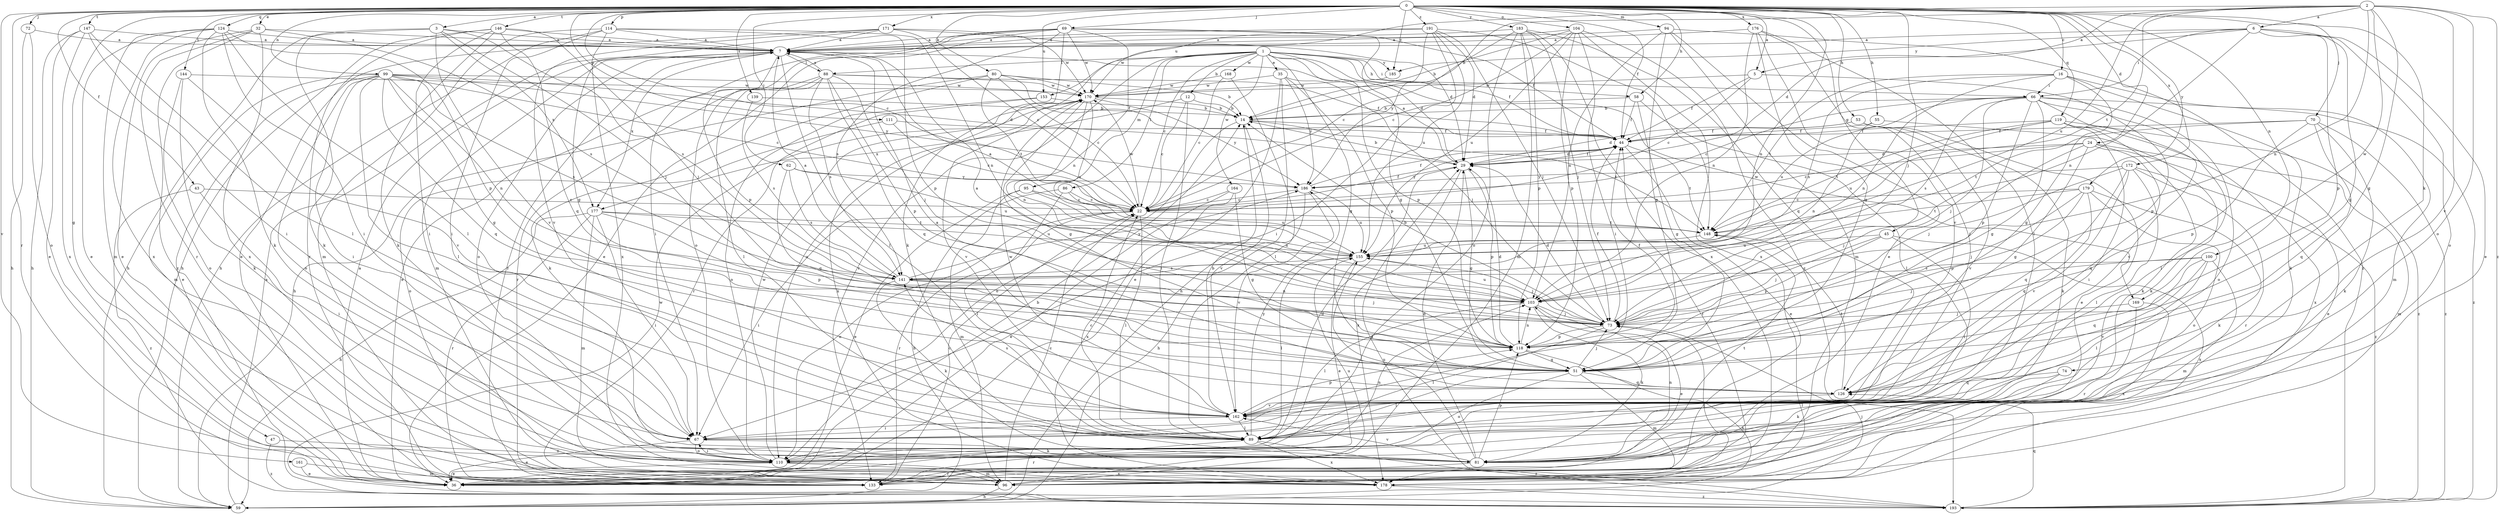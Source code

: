 strict digraph  {
0;
1;
2;
3;
5;
6;
7;
12;
14;
16;
22;
24;
29;
32;
35;
36;
43;
44;
45;
47;
51;
53;
55;
58;
59;
62;
66;
67;
69;
70;
72;
73;
74;
80;
81;
86;
88;
89;
94;
95;
96;
99;
100;
103;
104;
110;
111;
114;
118;
119;
124;
126;
133;
139;
141;
144;
146;
147;
148;
153;
155;
161;
162;
164;
168;
169;
170;
171;
172;
176;
177;
178;
179;
183;
185;
186;
191;
193;
0 -> 3  [label=a];
0 -> 5  [label=a];
0 -> 16  [label=c];
0 -> 22  [label=c];
0 -> 24  [label=d];
0 -> 32  [label=e];
0 -> 43  [label=f];
0 -> 44  [label=f];
0 -> 45  [label=g];
0 -> 47  [label=g];
0 -> 53  [label=h];
0 -> 55  [label=h];
0 -> 58  [label=h];
0 -> 62  [label=i];
0 -> 69  [label=j];
0 -> 70  [label=j];
0 -> 72  [label=j];
0 -> 73  [label=j];
0 -> 74  [label=k];
0 -> 80  [label=k];
0 -> 94  [label=m];
0 -> 99  [label=n];
0 -> 100  [label=n];
0 -> 103  [label=n];
0 -> 104  [label=o];
0 -> 111  [label=p];
0 -> 114  [label=p];
0 -> 119  [label=q];
0 -> 124  [label=q];
0 -> 133  [label=r];
0 -> 139  [label=s];
0 -> 144  [label=t];
0 -> 146  [label=t];
0 -> 147  [label=t];
0 -> 153  [label=u];
0 -> 161  [label=v];
0 -> 171  [label=x];
0 -> 172  [label=x];
0 -> 176  [label=x];
0 -> 179  [label=y];
0 -> 183  [label=y];
0 -> 185  [label=y];
0 -> 191  [label=z];
1 -> 12  [label=b];
1 -> 22  [label=c];
1 -> 29  [label=d];
1 -> 35  [label=e];
1 -> 44  [label=f];
1 -> 51  [label=g];
1 -> 58  [label=h];
1 -> 66  [label=i];
1 -> 86  [label=l];
1 -> 88  [label=l];
1 -> 95  [label=m];
1 -> 110  [label=o];
1 -> 118  [label=p];
1 -> 133  [label=r];
1 -> 164  [label=w];
1 -> 168  [label=w];
1 -> 169  [label=w];
1 -> 185  [label=y];
2 -> 5  [label=a];
2 -> 6  [label=a];
2 -> 14  [label=b];
2 -> 51  [label=g];
2 -> 103  [label=n];
2 -> 110  [label=o];
2 -> 148  [label=t];
2 -> 153  [label=u];
2 -> 155  [label=u];
2 -> 162  [label=v];
2 -> 169  [label=w];
2 -> 193  [label=z];
3 -> 7  [label=a];
3 -> 59  [label=h];
3 -> 73  [label=j];
3 -> 81  [label=k];
3 -> 141  [label=s];
3 -> 162  [label=v];
3 -> 177  [label=x];
5 -> 22  [label=c];
5 -> 44  [label=f];
5 -> 118  [label=p];
5 -> 170  [label=w];
6 -> 7  [label=a];
6 -> 29  [label=d];
6 -> 36  [label=e];
6 -> 51  [label=g];
6 -> 66  [label=i];
6 -> 103  [label=n];
6 -> 110  [label=o];
6 -> 118  [label=p];
6 -> 185  [label=y];
7 -> 88  [label=l];
7 -> 89  [label=l];
7 -> 96  [label=m];
7 -> 110  [label=o];
7 -> 118  [label=p];
7 -> 133  [label=r];
7 -> 177  [label=x];
12 -> 14  [label=b];
12 -> 22  [label=c];
12 -> 89  [label=l];
12 -> 177  [label=x];
14 -> 44  [label=f];
14 -> 110  [label=o];
14 -> 148  [label=t];
14 -> 162  [label=v];
16 -> 51  [label=g];
16 -> 66  [label=i];
16 -> 81  [label=k];
16 -> 96  [label=m];
16 -> 103  [label=n];
16 -> 141  [label=s];
16 -> 148  [label=t];
22 -> 44  [label=f];
22 -> 67  [label=i];
22 -> 89  [label=l];
22 -> 110  [label=o];
22 -> 133  [label=r];
22 -> 148  [label=t];
22 -> 170  [label=w];
24 -> 22  [label=c];
24 -> 29  [label=d];
24 -> 36  [label=e];
24 -> 51  [label=g];
24 -> 73  [label=j];
24 -> 96  [label=m];
24 -> 126  [label=q];
29 -> 7  [label=a];
29 -> 14  [label=b];
29 -> 44  [label=f];
29 -> 51  [label=g];
29 -> 118  [label=p];
29 -> 178  [label=x];
29 -> 186  [label=y];
32 -> 7  [label=a];
32 -> 36  [label=e];
32 -> 133  [label=r];
32 -> 141  [label=s];
32 -> 178  [label=x];
32 -> 193  [label=z];
35 -> 36  [label=e];
35 -> 59  [label=h];
35 -> 73  [label=j];
35 -> 118  [label=p];
35 -> 170  [label=w];
35 -> 186  [label=y];
36 -> 7  [label=a];
36 -> 14  [label=b];
43 -> 22  [label=c];
43 -> 67  [label=i];
43 -> 193  [label=z];
44 -> 29  [label=d];
44 -> 36  [label=e];
44 -> 148  [label=t];
45 -> 67  [label=i];
45 -> 73  [label=j];
45 -> 118  [label=p];
45 -> 155  [label=u];
45 -> 178  [label=x];
47 -> 110  [label=o];
47 -> 193  [label=z];
51 -> 73  [label=j];
51 -> 89  [label=l];
51 -> 96  [label=m];
51 -> 110  [label=o];
51 -> 126  [label=q];
53 -> 29  [label=d];
53 -> 36  [label=e];
53 -> 44  [label=f];
53 -> 81  [label=k];
53 -> 162  [label=v];
55 -> 44  [label=f];
55 -> 81  [label=k];
55 -> 103  [label=n];
58 -> 14  [label=b];
58 -> 44  [label=f];
58 -> 51  [label=g];
58 -> 89  [label=l];
59 -> 7  [label=a];
59 -> 73  [label=j];
62 -> 51  [label=g];
62 -> 141  [label=s];
62 -> 155  [label=u];
62 -> 186  [label=y];
66 -> 14  [label=b];
66 -> 22  [label=c];
66 -> 51  [label=g];
66 -> 73  [label=j];
66 -> 89  [label=l];
66 -> 110  [label=o];
66 -> 118  [label=p];
66 -> 141  [label=s];
66 -> 155  [label=u];
66 -> 162  [label=v];
66 -> 193  [label=z];
67 -> 36  [label=e];
67 -> 81  [label=k];
67 -> 110  [label=o];
69 -> 7  [label=a];
69 -> 36  [label=e];
69 -> 44  [label=f];
69 -> 51  [label=g];
69 -> 67  [label=i];
69 -> 81  [label=k];
69 -> 103  [label=n];
69 -> 110  [label=o];
69 -> 141  [label=s];
69 -> 170  [label=w];
70 -> 44  [label=f];
70 -> 81  [label=k];
70 -> 118  [label=p];
70 -> 126  [label=q];
70 -> 148  [label=t];
70 -> 193  [label=z];
72 -> 7  [label=a];
72 -> 59  [label=h];
72 -> 110  [label=o];
73 -> 7  [label=a];
73 -> 14  [label=b];
73 -> 29  [label=d];
73 -> 44  [label=f];
73 -> 89  [label=l];
73 -> 118  [label=p];
74 -> 81  [label=k];
74 -> 89  [label=l];
74 -> 126  [label=q];
80 -> 14  [label=b];
80 -> 22  [label=c];
80 -> 44  [label=f];
80 -> 59  [label=h];
80 -> 81  [label=k];
80 -> 148  [label=t];
80 -> 170  [label=w];
81 -> 29  [label=d];
81 -> 103  [label=n];
81 -> 118  [label=p];
81 -> 133  [label=r];
81 -> 148  [label=t];
81 -> 155  [label=u];
81 -> 162  [label=v];
86 -> 22  [label=c];
86 -> 59  [label=h];
86 -> 89  [label=l];
86 -> 155  [label=u];
88 -> 7  [label=a];
88 -> 36  [label=e];
88 -> 44  [label=f];
88 -> 73  [label=j];
88 -> 89  [label=l];
88 -> 118  [label=p];
88 -> 126  [label=q];
88 -> 133  [label=r];
88 -> 141  [label=s];
88 -> 170  [label=w];
89 -> 22  [label=c];
89 -> 133  [label=r];
89 -> 178  [label=x];
89 -> 186  [label=y];
89 -> 193  [label=z];
94 -> 7  [label=a];
94 -> 36  [label=e];
94 -> 51  [label=g];
94 -> 96  [label=m];
94 -> 103  [label=n];
94 -> 193  [label=z];
95 -> 22  [label=c];
95 -> 36  [label=e];
95 -> 96  [label=m];
95 -> 103  [label=n];
96 -> 22  [label=c];
96 -> 44  [label=f];
96 -> 59  [label=h];
96 -> 155  [label=u];
99 -> 22  [label=c];
99 -> 29  [label=d];
99 -> 36  [label=e];
99 -> 51  [label=g];
99 -> 67  [label=i];
99 -> 89  [label=l];
99 -> 96  [label=m];
99 -> 103  [label=n];
99 -> 110  [label=o];
99 -> 126  [label=q];
99 -> 141  [label=s];
99 -> 170  [label=w];
99 -> 186  [label=y];
100 -> 73  [label=j];
100 -> 89  [label=l];
100 -> 96  [label=m];
100 -> 126  [label=q];
100 -> 141  [label=s];
100 -> 162  [label=v];
103 -> 36  [label=e];
103 -> 73  [label=j];
103 -> 81  [label=k];
103 -> 89  [label=l];
103 -> 155  [label=u];
104 -> 7  [label=a];
104 -> 14  [label=b];
104 -> 22  [label=c];
104 -> 67  [label=i];
104 -> 118  [label=p];
104 -> 155  [label=u];
104 -> 178  [label=x];
104 -> 193  [label=z];
110 -> 29  [label=d];
110 -> 36  [label=e];
110 -> 67  [label=i];
110 -> 96  [label=m];
110 -> 103  [label=n];
110 -> 170  [label=w];
110 -> 178  [label=x];
111 -> 22  [label=c];
111 -> 44  [label=f];
111 -> 110  [label=o];
114 -> 7  [label=a];
114 -> 59  [label=h];
114 -> 67  [label=i];
114 -> 96  [label=m];
114 -> 103  [label=n];
114 -> 118  [label=p];
114 -> 178  [label=x];
118 -> 29  [label=d];
118 -> 44  [label=f];
118 -> 51  [label=g];
118 -> 59  [label=h];
118 -> 103  [label=n];
119 -> 44  [label=f];
119 -> 67  [label=i];
119 -> 81  [label=k];
119 -> 148  [label=t];
119 -> 155  [label=u];
119 -> 178  [label=x];
119 -> 193  [label=z];
124 -> 7  [label=a];
124 -> 36  [label=e];
124 -> 67  [label=i];
124 -> 81  [label=k];
124 -> 89  [label=l];
124 -> 96  [label=m];
124 -> 118  [label=p];
124 -> 178  [label=x];
126 -> 7  [label=a];
126 -> 148  [label=t];
126 -> 162  [label=v];
133 -> 22  [label=c];
133 -> 73  [label=j];
139 -> 14  [label=b];
139 -> 141  [label=s];
141 -> 7  [label=a];
141 -> 73  [label=j];
141 -> 81  [label=k];
141 -> 103  [label=n];
141 -> 186  [label=y];
144 -> 81  [label=k];
144 -> 110  [label=o];
144 -> 162  [label=v];
144 -> 170  [label=w];
146 -> 7  [label=a];
146 -> 59  [label=h];
146 -> 67  [label=i];
146 -> 73  [label=j];
146 -> 81  [label=k];
146 -> 126  [label=q];
146 -> 133  [label=r];
147 -> 7  [label=a];
147 -> 36  [label=e];
147 -> 59  [label=h];
147 -> 67  [label=i];
147 -> 89  [label=l];
147 -> 178  [label=x];
148 -> 155  [label=u];
153 -> 14  [label=b];
153 -> 110  [label=o];
153 -> 133  [label=r];
155 -> 7  [label=a];
155 -> 36  [label=e];
155 -> 73  [label=j];
155 -> 89  [label=l];
155 -> 141  [label=s];
161 -> 36  [label=e];
161 -> 96  [label=m];
162 -> 14  [label=b];
162 -> 67  [label=i];
162 -> 89  [label=l];
162 -> 118  [label=p];
162 -> 141  [label=s];
162 -> 170  [label=w];
164 -> 22  [label=c];
164 -> 36  [label=e];
164 -> 51  [label=g];
164 -> 178  [label=x];
168 -> 22  [label=c];
168 -> 89  [label=l];
168 -> 170  [label=w];
169 -> 73  [label=j];
169 -> 133  [label=r];
169 -> 178  [label=x];
170 -> 14  [label=b];
170 -> 51  [label=g];
170 -> 103  [label=n];
170 -> 155  [label=u];
170 -> 162  [label=v];
170 -> 178  [label=x];
170 -> 186  [label=y];
171 -> 7  [label=a];
171 -> 22  [label=c];
171 -> 29  [label=d];
171 -> 36  [label=e];
171 -> 51  [label=g];
171 -> 162  [label=v];
171 -> 170  [label=w];
172 -> 73  [label=j];
172 -> 89  [label=l];
172 -> 126  [label=q];
172 -> 133  [label=r];
172 -> 162  [label=v];
172 -> 186  [label=y];
172 -> 193  [label=z];
176 -> 7  [label=a];
176 -> 51  [label=g];
176 -> 67  [label=i];
176 -> 89  [label=l];
176 -> 103  [label=n];
176 -> 162  [label=v];
177 -> 59  [label=h];
177 -> 67  [label=i];
177 -> 96  [label=m];
177 -> 118  [label=p];
177 -> 133  [label=r];
177 -> 148  [label=t];
177 -> 155  [label=u];
178 -> 193  [label=z];
179 -> 22  [label=c];
179 -> 73  [label=j];
179 -> 81  [label=k];
179 -> 110  [label=o];
179 -> 118  [label=p];
179 -> 126  [label=q];
179 -> 148  [label=t];
183 -> 7  [label=a];
183 -> 22  [label=c];
183 -> 73  [label=j];
183 -> 96  [label=m];
183 -> 110  [label=o];
183 -> 118  [label=p];
183 -> 126  [label=q];
183 -> 178  [label=x];
185 -> 170  [label=w];
186 -> 22  [label=c];
186 -> 44  [label=f];
186 -> 59  [label=h];
186 -> 155  [label=u];
186 -> 162  [label=v];
191 -> 7  [label=a];
191 -> 29  [label=d];
191 -> 67  [label=i];
191 -> 73  [label=j];
191 -> 148  [label=t];
191 -> 155  [label=u];
191 -> 170  [label=w];
191 -> 186  [label=y];
193 -> 29  [label=d];
193 -> 126  [label=q];
193 -> 170  [label=w];
}
